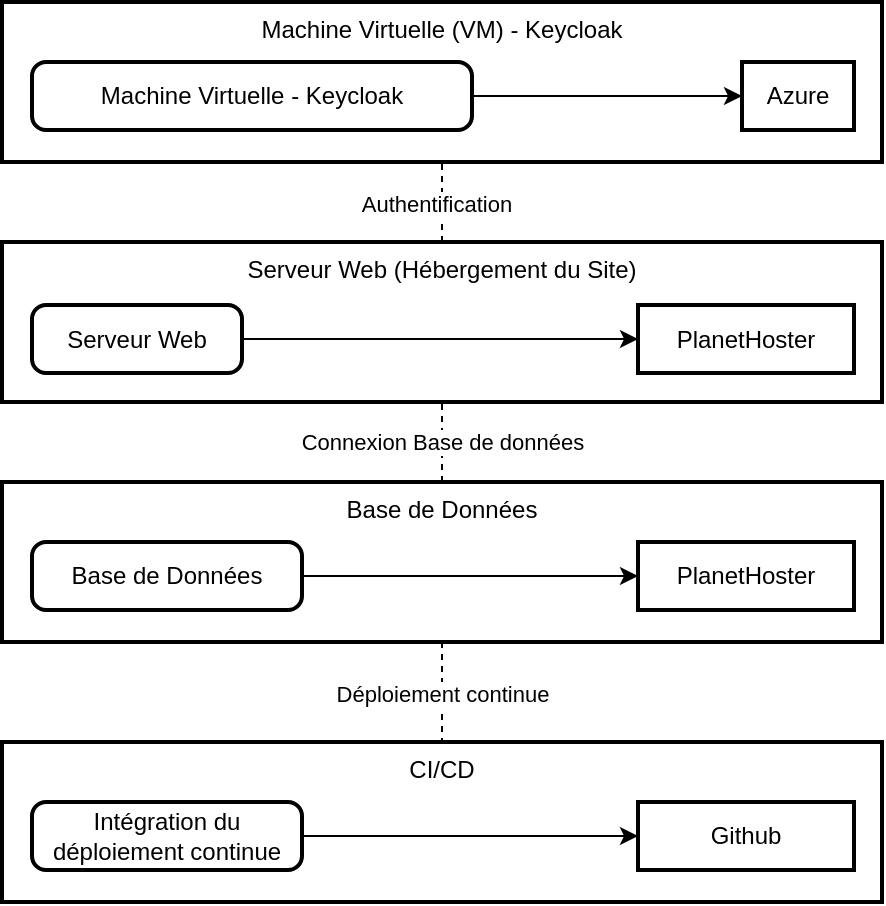 <mxfile version="24.7.1" type="github">
  <diagram name="Page-1" id="y33Y-0TF0q-BblLxVDu1">
    <mxGraphModel dx="904" dy="1736" grid="1" gridSize="10" guides="1" tooltips="1" connect="1" arrows="1" fold="1" page="1" pageScale="1" pageWidth="827" pageHeight="1169" math="0" shadow="0">
      <root>
        <mxCell id="0" />
        <mxCell id="1" parent="0" />
        <mxCell id="2" value="Base de Données" style="whiteSpace=wrap;strokeWidth=2;verticalAlign=top;" parent="1" vertex="1">
          <mxGeometry x="280" y="110" width="440" height="80" as="geometry" />
        </mxCell>
        <mxCell id="3" value="Base de Données" style="rounded=1;absoluteArcSize=1;arcSize=14;whiteSpace=wrap;strokeWidth=2;" parent="1" vertex="1">
          <mxGeometry x="295" y="140" width="135" height="34" as="geometry" />
        </mxCell>
        <mxCell id="4" value="Serveur Web (Hébergement du Site)" style="whiteSpace=wrap;strokeWidth=2;verticalAlign=top;" parent="1" vertex="1">
          <mxGeometry x="280" y="-10" width="440" height="80" as="geometry" />
        </mxCell>
        <mxCell id="5" value="Serveur Web" style="rounded=1;absoluteArcSize=1;arcSize=14;whiteSpace=wrap;strokeWidth=2;" parent="1" vertex="1">
          <mxGeometry x="295" y="21.5" width="105" height="34" as="geometry" />
        </mxCell>
        <mxCell id="6" value="PlanetHoster" style="whiteSpace=wrap;strokeWidth=2;" parent="1" vertex="1">
          <mxGeometry x="598" y="21.5" width="108" height="34" as="geometry" />
        </mxCell>
        <mxCell id="7" value="Machine Virtuelle (VM) - Keycloak" style="whiteSpace=wrap;strokeWidth=2;verticalAlign=top;" parent="1" vertex="1">
          <mxGeometry x="280" y="-130" width="440" height="80" as="geometry" />
        </mxCell>
        <mxCell id="8" value="Machine Virtuelle - Keycloak" style="rounded=1;absoluteArcSize=1;arcSize=14;whiteSpace=wrap;strokeWidth=2;" parent="1" vertex="1">
          <mxGeometry x="295" y="-100" width="220" height="34" as="geometry" />
        </mxCell>
        <mxCell id="9" value="Azure" style="whiteSpace=wrap;strokeWidth=2;" parent="1" vertex="1">
          <mxGeometry x="650" y="-100" width="56" height="34" as="geometry" />
        </mxCell>
        <mxCell id="u0BH4wyqBM9zM6ML3Tye-18" value="" style="endArrow=classic;html=1;rounded=0;exitX=1;exitY=0.5;exitDx=0;exitDy=0;" parent="1" source="8" target="9" edge="1">
          <mxGeometry width="50" height="50" relative="1" as="geometry">
            <mxPoint x="515" y="-68" as="sourcePoint" />
            <mxPoint x="565" y="-118" as="targetPoint" />
          </mxGeometry>
        </mxCell>
        <mxCell id="u0BH4wyqBM9zM6ML3Tye-19" value="PlanetHoster" style="whiteSpace=wrap;strokeWidth=2;" parent="1" vertex="1">
          <mxGeometry x="598" y="140" width="108" height="34" as="geometry" />
        </mxCell>
        <mxCell id="u0BH4wyqBM9zM6ML3Tye-20" value="" style="endArrow=classic;html=1;rounded=0;exitX=1;exitY=0.5;exitDx=0;exitDy=0;entryX=0;entryY=0.5;entryDx=0;entryDy=0;" parent="1" source="5" target="6" edge="1">
          <mxGeometry width="50" height="50" relative="1" as="geometry">
            <mxPoint x="525" y="-73" as="sourcePoint" />
            <mxPoint x="660" y="-73" as="targetPoint" />
          </mxGeometry>
        </mxCell>
        <mxCell id="u0BH4wyqBM9zM6ML3Tye-21" value="" style="endArrow=classic;html=1;rounded=0;exitX=1;exitY=0.5;exitDx=0;exitDy=0;entryX=0;entryY=0.5;entryDx=0;entryDy=0;" parent="1" source="3" target="u0BH4wyqBM9zM6ML3Tye-19" edge="1">
          <mxGeometry width="50" height="50" relative="1" as="geometry">
            <mxPoint x="433" y="157" as="sourcePoint" />
            <mxPoint x="568" y="157" as="targetPoint" />
          </mxGeometry>
        </mxCell>
        <mxCell id="u0BH4wyqBM9zM6ML3Tye-23" value="" style="endArrow=none;dashed=1;html=1;rounded=0;exitX=0.5;exitY=0;exitDx=0;exitDy=0;fontFamily=Helvetica;" parent="1" source="2" target="4" edge="1">
          <mxGeometry width="50" height="50" relative="1" as="geometry">
            <mxPoint x="520" y="1" as="sourcePoint" />
            <mxPoint x="519" y="-42" as="targetPoint" />
          </mxGeometry>
        </mxCell>
        <mxCell id="u0BH4wyqBM9zM6ML3Tye-27" value="Connexion Base de données" style="edgeLabel;html=1;align=center;verticalAlign=middle;resizable=0;points=[];" parent="u0BH4wyqBM9zM6ML3Tye-23" vertex="1" connectable="0">
          <mxGeometry x="0.029" relative="1" as="geometry">
            <mxPoint as="offset" />
          </mxGeometry>
        </mxCell>
        <mxCell id="u0BH4wyqBM9zM6ML3Tye-25" value="" style="endArrow=none;dashed=1;html=1;rounded=0;exitX=0.5;exitY=0;exitDx=0;exitDy=0;entryX=0.5;entryY=1;entryDx=0;entryDy=0;" parent="1" source="4" target="7" edge="1">
          <mxGeometry width="50" height="50" relative="1" as="geometry">
            <mxPoint x="510" y="120" as="sourcePoint" />
            <mxPoint x="510" y="80" as="targetPoint" />
          </mxGeometry>
        </mxCell>
        <mxCell id="u0BH4wyqBM9zM6ML3Tye-26" value="Authentification" style="edgeLabel;html=1;align=center;verticalAlign=middle;resizable=0;points=[];" parent="u0BH4wyqBM9zM6ML3Tye-25" vertex="1" connectable="0">
          <mxGeometry x="-0.062" y="3" relative="1" as="geometry">
            <mxPoint as="offset" />
          </mxGeometry>
        </mxCell>
        <mxCell id="G4SWDv678QcQkOzww17V-9" value="CI/CD" style="whiteSpace=wrap;strokeWidth=2;verticalAlign=top;" vertex="1" parent="1">
          <mxGeometry x="280" y="240" width="440" height="80" as="geometry" />
        </mxCell>
        <mxCell id="G4SWDv678QcQkOzww17V-10" value="Intégration du déploiement continue" style="rounded=1;absoluteArcSize=1;arcSize=14;whiteSpace=wrap;strokeWidth=2;" vertex="1" parent="1">
          <mxGeometry x="295" y="270" width="135" height="34" as="geometry" />
        </mxCell>
        <mxCell id="G4SWDv678QcQkOzww17V-11" value="Github" style="whiteSpace=wrap;strokeWidth=2;" vertex="1" parent="1">
          <mxGeometry x="598" y="270" width="108" height="34" as="geometry" />
        </mxCell>
        <mxCell id="G4SWDv678QcQkOzww17V-12" value="" style="endArrow=classic;html=1;rounded=0;exitX=1;exitY=0.5;exitDx=0;exitDy=0;entryX=0;entryY=0.5;entryDx=0;entryDy=0;" edge="1" parent="1" source="G4SWDv678QcQkOzww17V-10" target="G4SWDv678QcQkOzww17V-11">
          <mxGeometry width="50" height="50" relative="1" as="geometry">
            <mxPoint x="432.5" y="297" as="sourcePoint" />
            <mxPoint x="567.5" y="297" as="targetPoint" />
          </mxGeometry>
        </mxCell>
        <mxCell id="G4SWDv678QcQkOzww17V-15" value="" style="endArrow=none;dashed=1;html=1;rounded=0;exitX=0.5;exitY=1;exitDx=0;exitDy=0;fontFamily=Helvetica;" edge="1" parent="1" source="2">
          <mxGeometry width="50" height="50" relative="1" as="geometry">
            <mxPoint x="510" y="120" as="sourcePoint" />
            <mxPoint x="500" y="240" as="targetPoint" />
          </mxGeometry>
        </mxCell>
        <mxCell id="G4SWDv678QcQkOzww17V-16" value="Déploiement continue" style="edgeLabel;html=1;align=center;verticalAlign=middle;resizable=0;points=[];" vertex="1" connectable="0" parent="G4SWDv678QcQkOzww17V-15">
          <mxGeometry x="0.029" relative="1" as="geometry">
            <mxPoint as="offset" />
          </mxGeometry>
        </mxCell>
      </root>
    </mxGraphModel>
  </diagram>
</mxfile>
